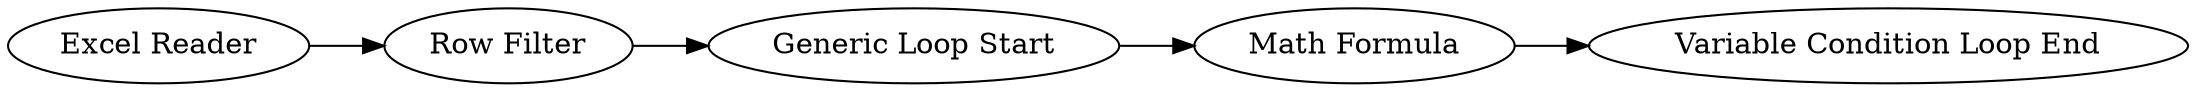 digraph {
	2 -> 3
	1 -> 2
	3 -> 4
	4 -> 5
	5 [label="Variable Condition Loop End"]
	1 [label="Excel Reader"]
	4 [label="Math Formula"]
	3 [label="Generic Loop Start"]
	2 [label="Row Filter"]
	rankdir=LR
}
